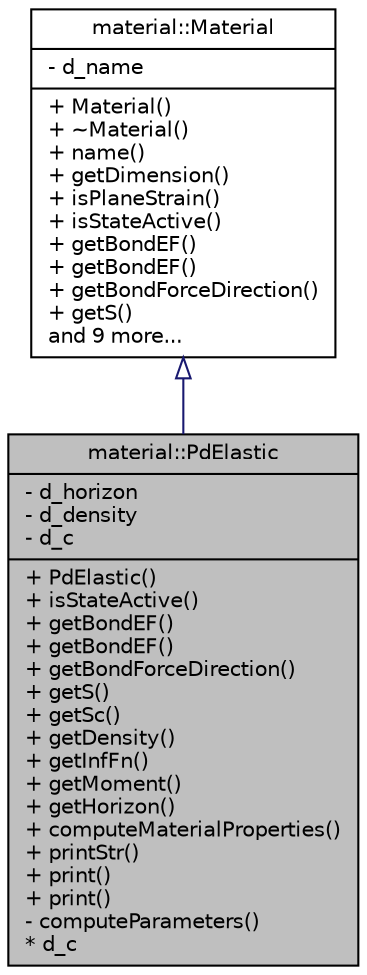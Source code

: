 digraph "material::PdElastic"
{
  edge [fontname="Helvetica",fontsize="10",labelfontname="Helvetica",labelfontsize="10"];
  node [fontname="Helvetica",fontsize="10",shape=record];
  Node2 [label="{material::PdElastic\n|- d_horizon\l- d_density\l- d_c\l|+ PdElastic()\l+ isStateActive()\l+ getBondEF()\l+ getBondEF()\l+ getBondForceDirection()\l+ getS()\l+ getSc()\l+ getDensity()\l+ getInfFn()\l+ getMoment()\l+ getHorizon()\l+ computeMaterialProperties()\l+ printStr()\l+ print()\l+ print()\l- computeParameters()\l* d_c\l}",height=0.2,width=0.4,color="black", fillcolor="grey75", style="filled", fontcolor="black"];
  Node3 -> Node2 [dir="back",color="midnightblue",fontsize="10",style="solid",arrowtail="onormal",fontname="Helvetica"];
  Node3 [label="{material::Material\n|- d_name\l|+ Material()\l+ ~Material()\l+ name()\l+ getDimension()\l+ isPlaneStrain()\l+ isStateActive()\l+ getBondEF()\l+ getBondEF()\l+ getBondForceDirection()\l+ getS()\land 9 more...\l}",height=0.2,width=0.4,color="black", fillcolor="white", style="filled",URL="$classmaterial_1_1Material.html",tooltip="Collection of methods and database related to peridynamic material. "];
}
